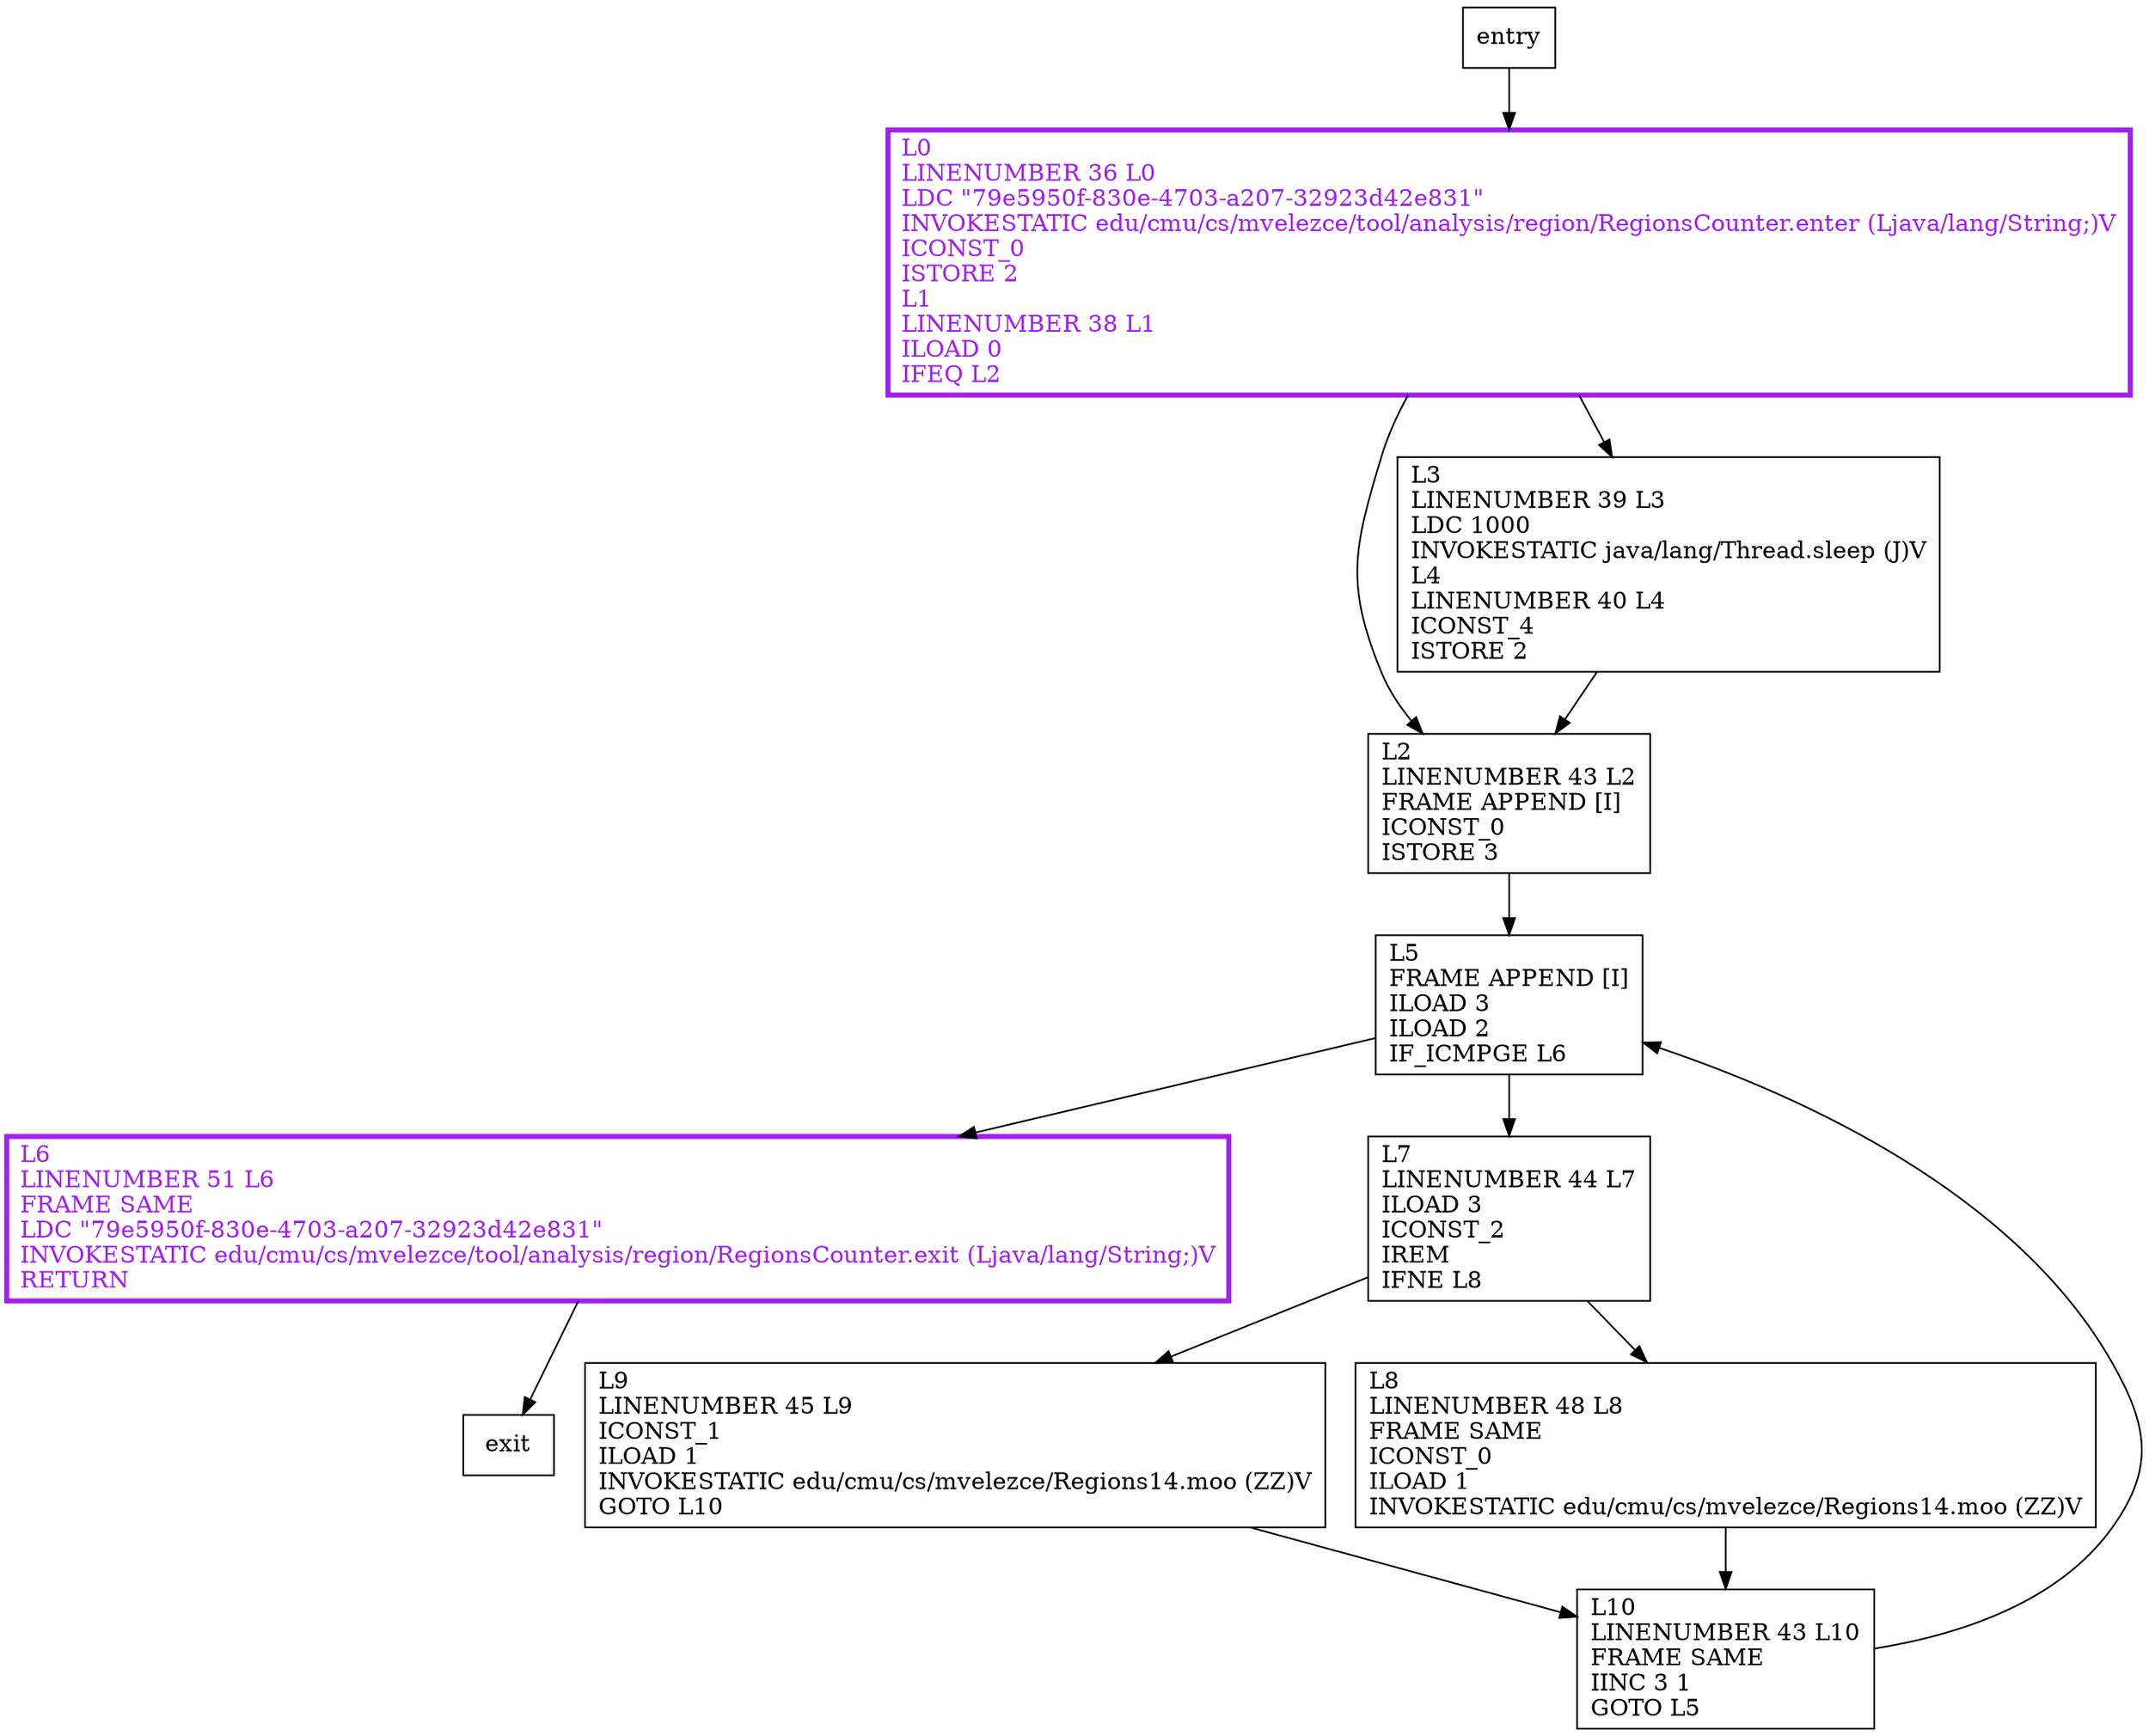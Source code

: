 digraph foo {
node [shape=record];
812415990 [label="L2\lLINENUMBER 43 L2\lFRAME APPEND [I]\lICONST_0\lISTORE 3\l"];
355920448 [label="L5\lFRAME APPEND [I]\lILOAD 3\lILOAD 2\lIF_ICMPGE L6\l"];
1715876585 [label="L3\lLINENUMBER 39 L3\lLDC 1000\lINVOKESTATIC java/lang/Thread.sleep (J)V\lL4\lLINENUMBER 40 L4\lICONST_4\lISTORE 2\l"];
1759368213 [label="L0\lLINENUMBER 36 L0\lLDC \"79e5950f-830e-4703-a207-32923d42e831\"\lINVOKESTATIC edu/cmu/cs/mvelezce/tool/analysis/region/RegionsCounter.enter (Ljava/lang/String;)V\lICONST_0\lISTORE 2\lL1\lLINENUMBER 38 L1\lILOAD 0\lIFEQ L2\l"];
1229754153 [label="L6\lLINENUMBER 51 L6\lFRAME SAME\lLDC \"79e5950f-830e-4703-a207-32923d42e831\"\lINVOKESTATIC edu/cmu/cs/mvelezce/tool/analysis/region/RegionsCounter.exit (Ljava/lang/String;)V\lRETURN\l"];
1263623851 [label="L9\lLINENUMBER 45 L9\lICONST_1\lILOAD 1\lINVOKESTATIC edu/cmu/cs/mvelezce/Regions14.moo (ZZ)V\lGOTO L10\l"];
1724495151 [label="L10\lLINENUMBER 43 L10\lFRAME SAME\lIINC 3 1\lGOTO L5\l"];
1329043305 [label="L7\lLINENUMBER 44 L7\lILOAD 3\lICONST_2\lIREM\lIFNE L8\l"];
475526834 [label="L8\lLINENUMBER 48 L8\lFRAME SAME\lICONST_0\lILOAD 1\lINVOKESTATIC edu/cmu/cs/mvelezce/Regions14.moo (ZZ)V\l"];
entry;
exit;
entry -> 1759368213;
812415990 -> 355920448;
355920448 -> 1229754153;
355920448 -> 1329043305;
1715876585 -> 812415990;
1759368213 -> 812415990;
1759368213 -> 1715876585;
1229754153 -> exit;
1263623851 -> 1724495151;
1724495151 -> 355920448;
1329043305 -> 1263623851;
1329043305 -> 475526834;
475526834 -> 1724495151;
1759368213[fontcolor="purple", penwidth=3, color="purple"];
1229754153[fontcolor="purple", penwidth=3, color="purple"];
}
